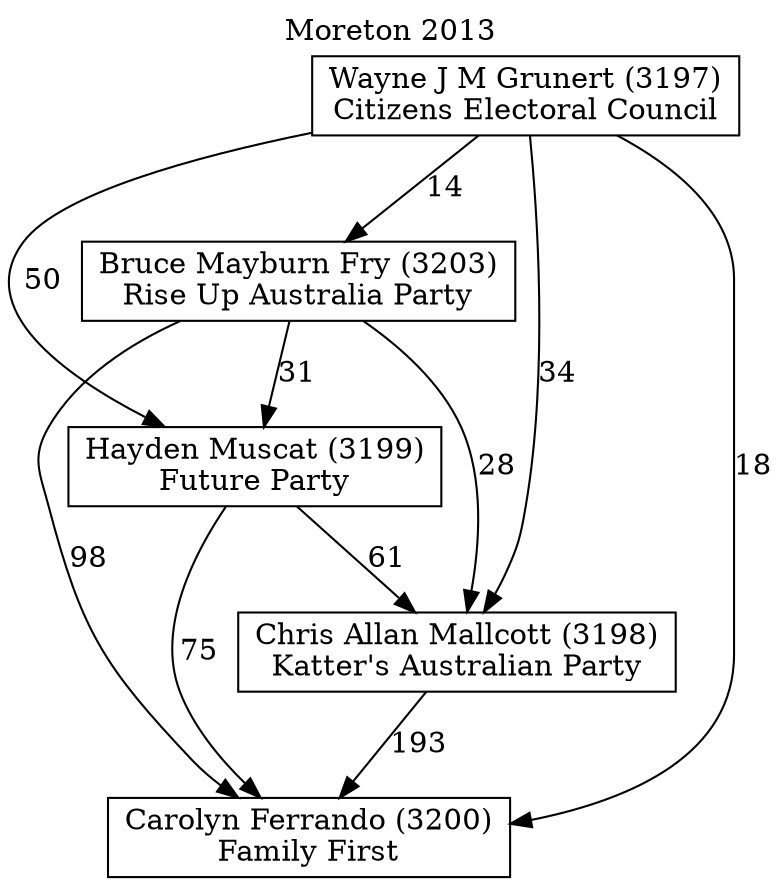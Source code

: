 // House preference flow
digraph "Carolyn Ferrando (3200)_Moreton_2013" {
	graph [label="Moreton 2013" labelloc=t mclimit=10]
	node [shape=box]
	"Carolyn Ferrando (3200)" [label="Carolyn Ferrando (3200)
Family First"]
	"Chris Allan Mallcott (3198)" [label="Chris Allan Mallcott (3198)
Katter's Australian Party"]
	"Hayden Muscat (3199)" [label="Hayden Muscat (3199)
Future Party"]
	"Bruce Mayburn Fry (3203)" [label="Bruce Mayburn Fry (3203)
Rise Up Australia Party"]
	"Wayne J M Grunert (3197)" [label="Wayne J M Grunert (3197)
Citizens Electoral Council"]
	"Chris Allan Mallcott (3198)" -> "Carolyn Ferrando (3200)" [label=193]
	"Hayden Muscat (3199)" -> "Chris Allan Mallcott (3198)" [label=61]
	"Bruce Mayburn Fry (3203)" -> "Hayden Muscat (3199)" [label=31]
	"Wayne J M Grunert (3197)" -> "Bruce Mayburn Fry (3203)" [label=14]
	"Hayden Muscat (3199)" -> "Carolyn Ferrando (3200)" [label=75]
	"Bruce Mayburn Fry (3203)" -> "Carolyn Ferrando (3200)" [label=98]
	"Wayne J M Grunert (3197)" -> "Carolyn Ferrando (3200)" [label=18]
	"Wayne J M Grunert (3197)" -> "Hayden Muscat (3199)" [label=50]
	"Bruce Mayburn Fry (3203)" -> "Chris Allan Mallcott (3198)" [label=28]
	"Wayne J M Grunert (3197)" -> "Chris Allan Mallcott (3198)" [label=34]
}
